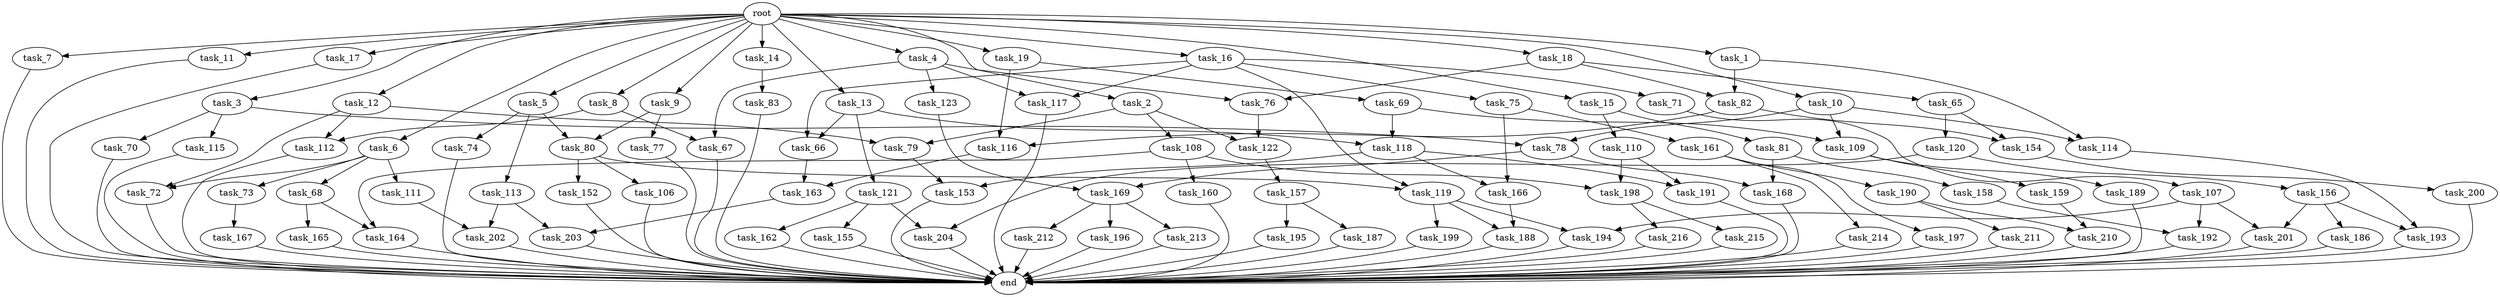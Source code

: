 digraph G {
  root [size="0.000000"];
  task_1 [size="2.048000"];
  task_2 [size="2.048000"];
  task_3 [size="2.048000"];
  task_4 [size="2.048000"];
  task_5 [size="2.048000"];
  task_6 [size="2.048000"];
  task_7 [size="2.048000"];
  task_8 [size="2.048000"];
  task_9 [size="2.048000"];
  task_10 [size="2.048000"];
  task_11 [size="2.048000"];
  task_12 [size="2.048000"];
  task_13 [size="2.048000"];
  task_14 [size="2.048000"];
  task_15 [size="2.048000"];
  task_16 [size="2.048000"];
  task_17 [size="2.048000"];
  task_18 [size="2.048000"];
  task_19 [size="2.048000"];
  task_65 [size="618475290.624000"];
  task_66 [size="2199023255.552000"];
  task_67 [size="2147483648.000000"];
  task_68 [size="154618822.656000"];
  task_69 [size="618475290.624000"];
  task_70 [size="274877906.944000"];
  task_71 [size="1099511627.776000"];
  task_72 [size="1546188226.560000"];
  task_73 [size="154618822.656000"];
  task_74 [size="429496729.600000"];
  task_75 [size="1099511627.776000"];
  task_76 [size="1047972020.224000"];
  task_77 [size="154618822.656000"];
  task_78 [size="704374636.544000"];
  task_79 [size="2783138807.808000"];
  task_80 [size="584115552.256000"];
  task_81 [size="1391569403.904000"];
  task_82 [size="893353197.568000"];
  task_83 [size="841813590.016000"];
  task_106 [size="1717986918.400000"];
  task_107 [size="1717986918.400000"];
  task_108 [size="1391569403.904000"];
  task_109 [size="584115552.256000"];
  task_110 [size="1391569403.904000"];
  task_111 [size="154618822.656000"];
  task_112 [size="3109556322.304000"];
  task_113 [size="429496729.600000"];
  task_114 [size="704374636.544000"];
  task_115 [size="274877906.944000"];
  task_116 [size="773094113.280000"];
  task_117 [size="1529008357.376000"];
  task_118 [size="1254130450.432000"];
  task_119 [size="2817498546.176000"];
  task_120 [size="154618822.656000"];
  task_121 [size="1099511627.776000"];
  task_122 [size="2783138807.808000"];
  task_123 [size="429496729.600000"];
  task_152 [size="1717986918.400000"];
  task_153 [size="1717986918.400000"];
  task_154 [size="309237645.312000"];
  task_155 [size="154618822.656000"];
  task_156 [size="1391569403.904000"];
  task_157 [size="1717986918.400000"];
  task_158 [size="1717986918.400000"];
  task_159 [size="1391569403.904000"];
  task_160 [size="429496729.600000"];
  task_161 [size="1099511627.776000"];
  task_162 [size="154618822.656000"];
  task_163 [size="1374389534.720000"];
  task_164 [size="584115552.256000"];
  task_165 [size="154618822.656000"];
  task_166 [size="1717986918.400000"];
  task_167 [size="618475290.624000"];
  task_168 [size="2336462209.024000"];
  task_169 [size="687194767.360000"];
  task_186 [size="1717986918.400000"];
  task_187 [size="274877906.944000"];
  task_188 [size="1872605741.056000"];
  task_189 [size="1391569403.904000"];
  task_190 [size="841813590.016000"];
  task_191 [size="687194767.360000"];
  task_192 [size="773094113.280000"];
  task_193 [size="2559800508.416000"];
  task_194 [size="2336462209.024000"];
  task_195 [size="274877906.944000"];
  task_196 [size="429496729.600000"];
  task_197 [size="841813590.016000"];
  task_198 [size="498216206.336000"];
  task_199 [size="1717986918.400000"];
  task_200 [size="68719476.736000"];
  task_201 [size="2336462209.024000"];
  task_202 [size="1683627180.032000"];
  task_203 [size="1683627180.032000"];
  task_204 [size="1546188226.560000"];
  task_210 [size="1666447310.848000"];
  task_211 [size="1391569403.904000"];
  task_212 [size="429496729.600000"];
  task_213 [size="429496729.600000"];
  task_214 [size="841813590.016000"];
  task_215 [size="841813590.016000"];
  task_216 [size="841813590.016000"];
  end [size="0.000000"];

  root -> task_1 [size="1.000000"];
  root -> task_2 [size="1.000000"];
  root -> task_3 [size="1.000000"];
  root -> task_4 [size="1.000000"];
  root -> task_5 [size="1.000000"];
  root -> task_6 [size="1.000000"];
  root -> task_7 [size="1.000000"];
  root -> task_8 [size="1.000000"];
  root -> task_9 [size="1.000000"];
  root -> task_10 [size="1.000000"];
  root -> task_11 [size="1.000000"];
  root -> task_12 [size="1.000000"];
  root -> task_13 [size="1.000000"];
  root -> task_14 [size="1.000000"];
  root -> task_15 [size="1.000000"];
  root -> task_16 [size="1.000000"];
  root -> task_17 [size="1.000000"];
  root -> task_18 [size="1.000000"];
  root -> task_19 [size="1.000000"];
  task_1 -> task_82 [size="134217728.000000"];
  task_1 -> task_114 [size="134217728.000000"];
  task_2 -> task_79 [size="679477248.000000"];
  task_2 -> task_108 [size="679477248.000000"];
  task_2 -> task_122 [size="679477248.000000"];
  task_3 -> task_70 [size="134217728.000000"];
  task_3 -> task_78 [size="134217728.000000"];
  task_3 -> task_115 [size="134217728.000000"];
  task_4 -> task_67 [size="209715200.000000"];
  task_4 -> task_76 [size="209715200.000000"];
  task_4 -> task_117 [size="209715200.000000"];
  task_4 -> task_123 [size="209715200.000000"];
  task_5 -> task_74 [size="209715200.000000"];
  task_5 -> task_80 [size="209715200.000000"];
  task_5 -> task_113 [size="209715200.000000"];
  task_6 -> task_68 [size="75497472.000000"];
  task_6 -> task_72 [size="75497472.000000"];
  task_6 -> task_73 [size="75497472.000000"];
  task_6 -> task_111 [size="75497472.000000"];
  task_7 -> end [size="1.000000"];
  task_8 -> task_67 [size="838860800.000000"];
  task_8 -> task_112 [size="838860800.000000"];
  task_9 -> task_77 [size="75497472.000000"];
  task_9 -> task_80 [size="75497472.000000"];
  task_10 -> task_78 [size="209715200.000000"];
  task_10 -> task_109 [size="209715200.000000"];
  task_10 -> task_114 [size="209715200.000000"];
  task_11 -> end [size="1.000000"];
  task_12 -> task_72 [size="679477248.000000"];
  task_12 -> task_79 [size="679477248.000000"];
  task_12 -> task_112 [size="679477248.000000"];
  task_13 -> task_66 [size="536870912.000000"];
  task_13 -> task_118 [size="536870912.000000"];
  task_13 -> task_121 [size="536870912.000000"];
  task_14 -> task_83 [size="411041792.000000"];
  task_15 -> task_81 [size="679477248.000000"];
  task_15 -> task_110 [size="679477248.000000"];
  task_16 -> task_66 [size="536870912.000000"];
  task_16 -> task_71 [size="536870912.000000"];
  task_16 -> task_75 [size="536870912.000000"];
  task_16 -> task_117 [size="536870912.000000"];
  task_16 -> task_119 [size="536870912.000000"];
  task_17 -> end [size="1.000000"];
  task_18 -> task_65 [size="301989888.000000"];
  task_18 -> task_76 [size="301989888.000000"];
  task_18 -> task_82 [size="301989888.000000"];
  task_19 -> task_69 [size="301989888.000000"];
  task_19 -> task_116 [size="301989888.000000"];
  task_65 -> task_120 [size="75497472.000000"];
  task_65 -> task_154 [size="75497472.000000"];
  task_66 -> task_163 [size="134217728.000000"];
  task_67 -> end [size="1.000000"];
  task_68 -> task_164 [size="75497472.000000"];
  task_68 -> task_165 [size="75497472.000000"];
  task_69 -> task_109 [size="75497472.000000"];
  task_69 -> task_118 [size="75497472.000000"];
  task_70 -> end [size="1.000000"];
  task_71 -> task_107 [size="838860800.000000"];
  task_72 -> end [size="1.000000"];
  task_73 -> task_167 [size="301989888.000000"];
  task_74 -> end [size="1.000000"];
  task_75 -> task_161 [size="536870912.000000"];
  task_75 -> task_166 [size="536870912.000000"];
  task_76 -> task_122 [size="679477248.000000"];
  task_77 -> end [size="1.000000"];
  task_78 -> task_168 [size="301989888.000000"];
  task_78 -> task_169 [size="301989888.000000"];
  task_79 -> task_153 [size="536870912.000000"];
  task_80 -> task_106 [size="838860800.000000"];
  task_80 -> task_119 [size="838860800.000000"];
  task_80 -> task_152 [size="838860800.000000"];
  task_81 -> task_158 [size="838860800.000000"];
  task_81 -> task_168 [size="838860800.000000"];
  task_82 -> task_116 [size="75497472.000000"];
  task_82 -> task_154 [size="75497472.000000"];
  task_83 -> end [size="1.000000"];
  task_106 -> end [size="1.000000"];
  task_107 -> task_192 [size="301989888.000000"];
  task_107 -> task_194 [size="301989888.000000"];
  task_107 -> task_201 [size="301989888.000000"];
  task_108 -> task_160 [size="209715200.000000"];
  task_108 -> task_164 [size="209715200.000000"];
  task_108 -> task_198 [size="209715200.000000"];
  task_109 -> task_159 [size="679477248.000000"];
  task_109 -> task_189 [size="679477248.000000"];
  task_110 -> task_191 [size="33554432.000000"];
  task_110 -> task_198 [size="33554432.000000"];
  task_111 -> task_202 [size="411041792.000000"];
  task_112 -> end [size="1.000000"];
  task_113 -> task_202 [size="411041792.000000"];
  task_113 -> task_203 [size="411041792.000000"];
  task_114 -> task_193 [size="411041792.000000"];
  task_115 -> end [size="1.000000"];
  task_116 -> task_163 [size="536870912.000000"];
  task_117 -> end [size="1.000000"];
  task_118 -> task_153 [size="301989888.000000"];
  task_118 -> task_166 [size="301989888.000000"];
  task_118 -> task_191 [size="301989888.000000"];
  task_119 -> task_188 [size="838860800.000000"];
  task_119 -> task_194 [size="838860800.000000"];
  task_119 -> task_199 [size="838860800.000000"];
  task_120 -> task_156 [size="679477248.000000"];
  task_120 -> task_204 [size="679477248.000000"];
  task_121 -> task_155 [size="75497472.000000"];
  task_121 -> task_162 [size="75497472.000000"];
  task_121 -> task_204 [size="75497472.000000"];
  task_122 -> task_157 [size="838860800.000000"];
  task_123 -> task_169 [size="33554432.000000"];
  task_152 -> end [size="1.000000"];
  task_153 -> end [size="1.000000"];
  task_154 -> task_200 [size="33554432.000000"];
  task_155 -> end [size="1.000000"];
  task_156 -> task_186 [size="838860800.000000"];
  task_156 -> task_193 [size="838860800.000000"];
  task_156 -> task_201 [size="838860800.000000"];
  task_157 -> task_187 [size="134217728.000000"];
  task_157 -> task_195 [size="134217728.000000"];
  task_158 -> task_192 [size="75497472.000000"];
  task_159 -> task_210 [size="134217728.000000"];
  task_160 -> end [size="1.000000"];
  task_161 -> task_190 [size="411041792.000000"];
  task_161 -> task_197 [size="411041792.000000"];
  task_161 -> task_214 [size="411041792.000000"];
  task_162 -> end [size="1.000000"];
  task_163 -> task_203 [size="411041792.000000"];
  task_164 -> end [size="1.000000"];
  task_165 -> end [size="1.000000"];
  task_166 -> task_188 [size="75497472.000000"];
  task_167 -> end [size="1.000000"];
  task_168 -> end [size="1.000000"];
  task_169 -> task_196 [size="209715200.000000"];
  task_169 -> task_212 [size="209715200.000000"];
  task_169 -> task_213 [size="209715200.000000"];
  task_186 -> end [size="1.000000"];
  task_187 -> end [size="1.000000"];
  task_188 -> end [size="1.000000"];
  task_189 -> end [size="1.000000"];
  task_190 -> task_210 [size="679477248.000000"];
  task_190 -> task_211 [size="679477248.000000"];
  task_191 -> end [size="1.000000"];
  task_192 -> end [size="1.000000"];
  task_193 -> end [size="1.000000"];
  task_194 -> end [size="1.000000"];
  task_195 -> end [size="1.000000"];
  task_196 -> end [size="1.000000"];
  task_197 -> end [size="1.000000"];
  task_198 -> task_215 [size="411041792.000000"];
  task_198 -> task_216 [size="411041792.000000"];
  task_199 -> end [size="1.000000"];
  task_200 -> end [size="1.000000"];
  task_201 -> end [size="1.000000"];
  task_202 -> end [size="1.000000"];
  task_203 -> end [size="1.000000"];
  task_204 -> end [size="1.000000"];
  task_210 -> end [size="1.000000"];
  task_211 -> end [size="1.000000"];
  task_212 -> end [size="1.000000"];
  task_213 -> end [size="1.000000"];
  task_214 -> end [size="1.000000"];
  task_215 -> end [size="1.000000"];
  task_216 -> end [size="1.000000"];
}
